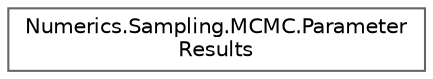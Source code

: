 digraph "Graphical Class Hierarchy"
{
 // LATEX_PDF_SIZE
  bgcolor="transparent";
  edge [fontname=Helvetica,fontsize=10,labelfontname=Helvetica,labelfontsize=10];
  node [fontname=Helvetica,fontsize=10,shape=box,height=0.2,width=0.4];
  rankdir="LR";
  Node0 [id="Node000000",label="Numerics.Sampling.MCMC.Parameter\lResults",height=0.2,width=0.4,color="grey40", fillcolor="white", style="filled",URL="$class_numerics_1_1_sampling_1_1_m_c_m_c_1_1_parameter_results.html",tooltip="A class for saving Bayesian MCMC results for each parameter."];
}
